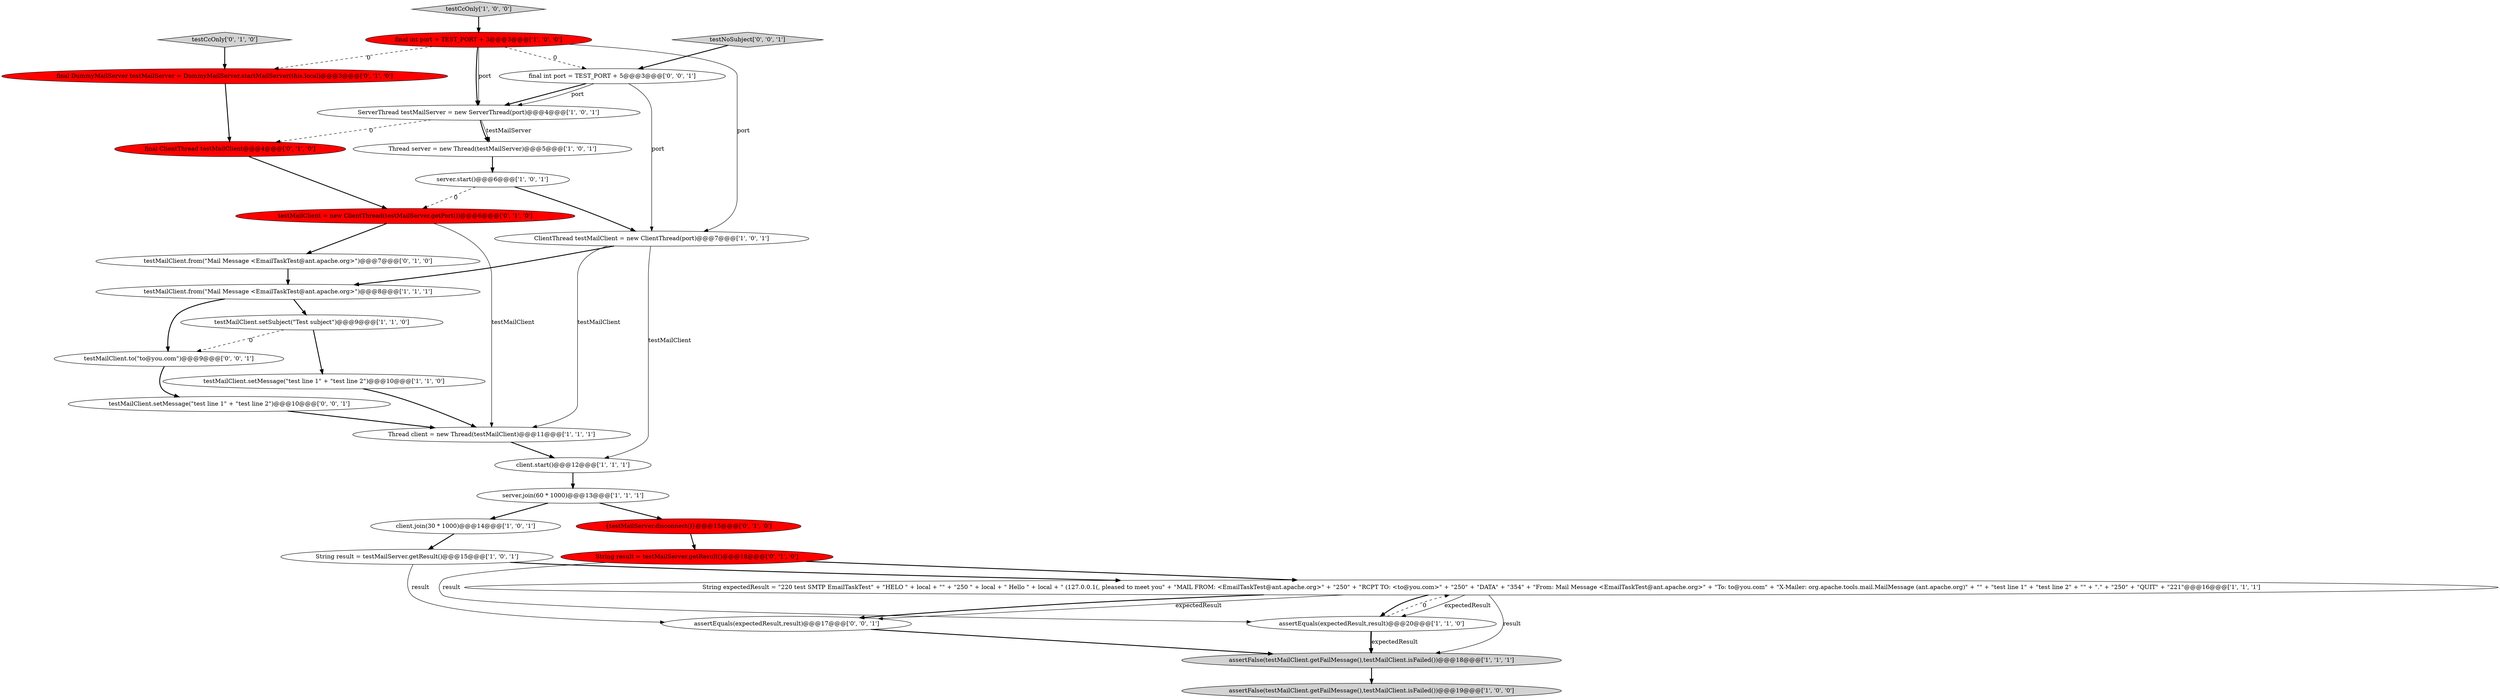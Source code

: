 digraph {
1 [style = filled, label = "final int port = TEST_PORT + 3@@@3@@@['1', '0', '0']", fillcolor = red, shape = ellipse image = "AAA1AAABBB1BBB"];
11 [style = filled, label = "assertFalse(testMailClient.getFailMessage(),testMailClient.isFailed())@@@18@@@['1', '1', '1']", fillcolor = lightgray, shape = ellipse image = "AAA0AAABBB1BBB"];
22 [style = filled, label = "String result = testMailServer.getResult()@@@18@@@['0', '1', '0']", fillcolor = red, shape = ellipse image = "AAA1AAABBB2BBB"];
25 [style = filled, label = "final int port = TEST_PORT + 5@@@3@@@['0', '0', '1']", fillcolor = white, shape = ellipse image = "AAA0AAABBB3BBB"];
17 [style = filled, label = "testMailClient.setMessage(\"test line 1\" + \"test line 2\")@@@10@@@['1', '1', '0']", fillcolor = white, shape = ellipse image = "AAA0AAABBB1BBB"];
2 [style = filled, label = "client.start()@@@12@@@['1', '1', '1']", fillcolor = white, shape = ellipse image = "AAA0AAABBB1BBB"];
14 [style = filled, label = "String expectedResult = \"220 test SMTP EmailTaskTest\" + \"HELO \" + local + \"\" + \"250 \" + local + \" Hello \" + local + \" (127.0.0.1(, pleased to meet you\" + \"MAIL FROM: <EmailTaskTest@ant.apache.org>\" + \"250\" + \"RCPT TO: <to@you.com>\" + \"250\" + \"DATA\" + \"354\" + \"From: Mail Message <EmailTaskTest@ant.apache.org>\" + \"To: to@you.com\" + \"X-Mailer: org.apache.tools.mail.MailMessage (ant.apache.org)\" + \"\" + \"test line 1\" + \"test line 2\" + \"\" + \".\" + \"250\" + \"QUIT\" + \"221\"@@@16@@@['1', '1', '1']", fillcolor = white, shape = ellipse image = "AAA0AAABBB1BBB"];
8 [style = filled, label = "testMailClient.setSubject(\"Test subject\")@@@9@@@['1', '1', '0']", fillcolor = white, shape = ellipse image = "AAA0AAABBB1BBB"];
29 [style = filled, label = "testNoSubject['0', '0', '1']", fillcolor = lightgray, shape = diamond image = "AAA0AAABBB3BBB"];
20 [style = filled, label = "testMailClient.from(\"Mail Message <EmailTaskTest@ant.apache.org>\")@@@7@@@['0', '1', '0']", fillcolor = white, shape = ellipse image = "AAA0AAABBB2BBB"];
7 [style = filled, label = "Thread client = new Thread(testMailClient)@@@11@@@['1', '1', '1']", fillcolor = white, shape = ellipse image = "AAA0AAABBB1BBB"];
6 [style = filled, label = "ClientThread testMailClient = new ClientThread(port)@@@7@@@['1', '0', '1']", fillcolor = white, shape = ellipse image = "AAA0AAABBB1BBB"];
19 [style = filled, label = "testCcOnly['0', '1', '0']", fillcolor = lightgray, shape = diamond image = "AAA0AAABBB2BBB"];
10 [style = filled, label = "client.join(30 * 1000)@@@14@@@['1', '0', '1']", fillcolor = white, shape = ellipse image = "AAA0AAABBB1BBB"];
16 [style = filled, label = "ServerThread testMailServer = new ServerThread(port)@@@4@@@['1', '0', '1']", fillcolor = white, shape = ellipse image = "AAA0AAABBB1BBB"];
28 [style = filled, label = "testMailClient.setMessage(\"test line 1\" + \"test line 2\")@@@10@@@['0', '0', '1']", fillcolor = white, shape = ellipse image = "AAA0AAABBB3BBB"];
21 [style = filled, label = "testMailClient = new ClientThread(testMailServer.getPort())@@@6@@@['0', '1', '0']", fillcolor = red, shape = ellipse image = "AAA1AAABBB2BBB"];
24 [style = filled, label = "{testMailServer.disconnect()}@@@15@@@['0', '1', '0']", fillcolor = red, shape = ellipse image = "AAA1AAABBB2BBB"];
18 [style = filled, label = "final ClientThread testMailClient@@@4@@@['0', '1', '0']", fillcolor = red, shape = ellipse image = "AAA1AAABBB2BBB"];
5 [style = filled, label = "server.start()@@@6@@@['1', '0', '1']", fillcolor = white, shape = ellipse image = "AAA0AAABBB1BBB"];
15 [style = filled, label = "testCcOnly['1', '0', '0']", fillcolor = lightgray, shape = diamond image = "AAA0AAABBB1BBB"];
9 [style = filled, label = "server.join(60 * 1000)@@@13@@@['1', '1', '1']", fillcolor = white, shape = ellipse image = "AAA0AAABBB1BBB"];
3 [style = filled, label = "assertFalse(testMailClient.getFailMessage(),testMailClient.isFailed())@@@19@@@['1', '0', '0']", fillcolor = lightgray, shape = ellipse image = "AAA0AAABBB1BBB"];
27 [style = filled, label = "testMailClient.to(\"to@you.com\")@@@9@@@['0', '0', '1']", fillcolor = white, shape = ellipse image = "AAA0AAABBB3BBB"];
12 [style = filled, label = "Thread server = new Thread(testMailServer)@@@5@@@['1', '0', '1']", fillcolor = white, shape = ellipse image = "AAA0AAABBB1BBB"];
13 [style = filled, label = "testMailClient.from(\"Mail Message <EmailTaskTest@ant.apache.org>\")@@@8@@@['1', '1', '1']", fillcolor = white, shape = ellipse image = "AAA0AAABBB1BBB"];
4 [style = filled, label = "assertEquals(expectedResult,result)@@@20@@@['1', '1', '0']", fillcolor = white, shape = ellipse image = "AAA0AAABBB1BBB"];
0 [style = filled, label = "String result = testMailServer.getResult()@@@15@@@['1', '0', '1']", fillcolor = white, shape = ellipse image = "AAA0AAABBB1BBB"];
23 [style = filled, label = "final DummyMailServer testMailServer = DummyMailServer.startMailServer(this.local)@@@3@@@['0', '1', '0']", fillcolor = red, shape = ellipse image = "AAA1AAABBB2BBB"];
26 [style = filled, label = "assertEquals(expectedResult,result)@@@17@@@['0', '0', '1']", fillcolor = white, shape = ellipse image = "AAA0AAABBB3BBB"];
20->13 [style = bold, label=""];
12->5 [style = bold, label=""];
0->26 [style = solid, label="result"];
14->26 [style = solid, label="expectedResult"];
22->4 [style = solid, label="result"];
27->28 [style = bold, label=""];
1->16 [style = solid, label="port"];
28->7 [style = bold, label=""];
29->25 [style = bold, label=""];
4->11 [style = solid, label="expectedResult"];
2->9 [style = bold, label=""];
9->10 [style = bold, label=""];
16->18 [style = dashed, label="0"];
24->22 [style = bold, label=""];
25->16 [style = bold, label=""];
14->11 [style = solid, label="result"];
26->11 [style = bold, label=""];
6->2 [style = solid, label="testMailClient"];
17->7 [style = bold, label=""];
8->17 [style = bold, label=""];
14->26 [style = bold, label=""];
25->16 [style = solid, label="port"];
14->4 [style = solid, label="expectedResult"];
0->14 [style = bold, label=""];
13->27 [style = bold, label=""];
21->20 [style = bold, label=""];
5->6 [style = bold, label=""];
11->3 [style = bold, label=""];
1->16 [style = bold, label=""];
7->2 [style = bold, label=""];
1->6 [style = solid, label="port"];
21->7 [style = solid, label="testMailClient"];
6->13 [style = bold, label=""];
16->12 [style = solid, label="testMailServer"];
10->0 [style = bold, label=""];
19->23 [style = bold, label=""];
5->21 [style = dashed, label="0"];
8->27 [style = dashed, label="0"];
4->14 [style = dashed, label="0"];
18->21 [style = bold, label=""];
25->6 [style = solid, label="port"];
13->8 [style = bold, label=""];
4->11 [style = bold, label=""];
22->14 [style = bold, label=""];
1->25 [style = dashed, label="0"];
6->7 [style = solid, label="testMailClient"];
16->12 [style = bold, label=""];
1->23 [style = dashed, label="0"];
23->18 [style = bold, label=""];
9->24 [style = bold, label=""];
14->4 [style = bold, label=""];
15->1 [style = bold, label=""];
}
